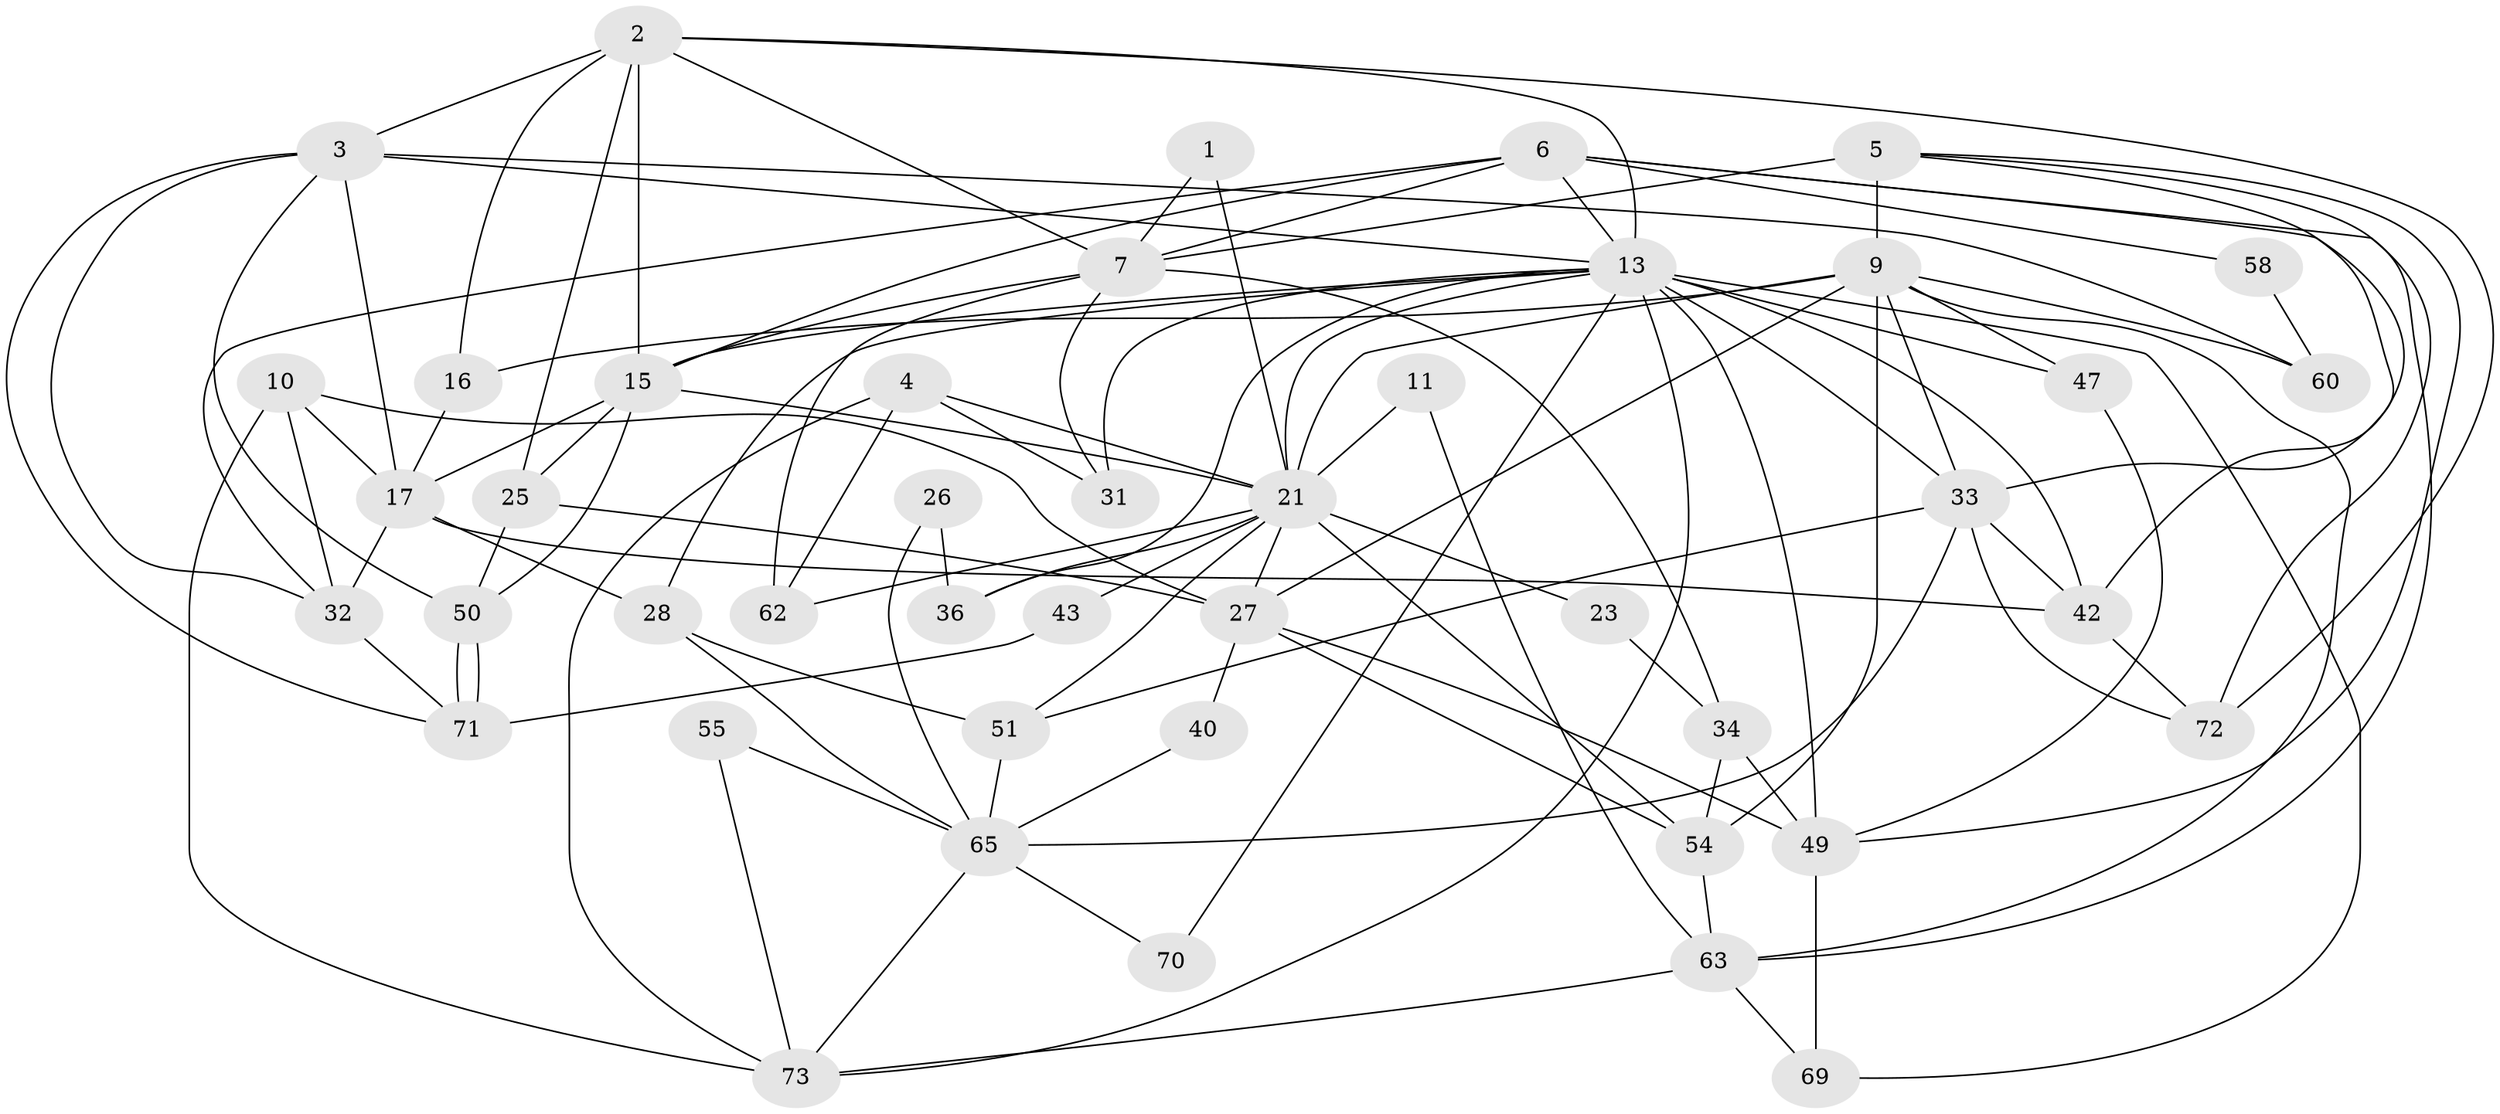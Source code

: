 // original degree distribution, {2: 0.21621621621621623, 6: 0.17567567567567569, 5: 0.16216216216216217, 3: 0.22972972972972974, 4: 0.17567567567567569, 7: 0.013513513513513514, 8: 0.02702702702702703}
// Generated by graph-tools (version 1.1) at 2025/18/03/04/25 18:18:35]
// undirected, 44 vertices, 109 edges
graph export_dot {
graph [start="1"]
  node [color=gray90,style=filled];
  1;
  2 [super="+19"];
  3 [super="+12+8"];
  4 [super="+24"];
  5 [super="+18"];
  6 [super="+59"];
  7 [super="+20"];
  9 [super="+44+67+14"];
  10;
  11;
  13 [super="+61+38"];
  15 [super="+29"];
  16;
  17 [super="+37"];
  21 [super="+41+45"];
  23;
  25 [super="+57"];
  26;
  27 [super="+46"];
  28;
  31;
  32 [super="+35"];
  33 [super="+39"];
  34;
  36;
  40;
  42 [super="+48"];
  43;
  47 [super="+56"];
  49 [super="+52"];
  50;
  51;
  54;
  55;
  58;
  60;
  62;
  63;
  65 [super="+68"];
  69;
  70;
  71;
  72;
  73;
  1 -- 21;
  1 -- 7;
  2 -- 72;
  2 -- 3;
  2 -- 15;
  2 -- 25;
  2 -- 16;
  2 -- 7;
  2 -- 13;
  3 -- 32;
  3 -- 50;
  3 -- 17;
  3 -- 60;
  3 -- 71;
  3 -- 13;
  4 -- 73;
  4 -- 62;
  4 -- 31;
  4 -- 21;
  5 -- 7 [weight=3];
  5 -- 49;
  5 -- 72;
  5 -- 9 [weight=2];
  5 -- 33;
  6 -- 7;
  6 -- 63;
  6 -- 58;
  6 -- 32;
  6 -- 15;
  6 -- 42;
  6 -- 13;
  7 -- 34;
  7 -- 31;
  7 -- 62;
  7 -- 15;
  9 -- 16;
  9 -- 60;
  9 -- 21 [weight=2];
  9 -- 54;
  9 -- 47;
  9 -- 33;
  9 -- 27;
  9 -- 63;
  10 -- 73;
  10 -- 27;
  10 -- 32;
  10 -- 17;
  11 -- 63;
  11 -- 21;
  13 -- 31;
  13 -- 28;
  13 -- 69;
  13 -- 15;
  13 -- 49;
  13 -- 70;
  13 -- 73;
  13 -- 42 [weight=2];
  13 -- 47;
  13 -- 33;
  13 -- 36;
  13 -- 21;
  15 -- 50;
  15 -- 21;
  15 -- 25;
  15 -- 17;
  16 -- 17 [weight=2];
  17 -- 32;
  17 -- 28;
  17 -- 42;
  21 -- 51;
  21 -- 54;
  21 -- 62;
  21 -- 36;
  21 -- 23;
  21 -- 43;
  21 -- 27;
  23 -- 34;
  25 -- 50;
  25 -- 27;
  26 -- 36;
  26 -- 65;
  27 -- 40;
  27 -- 49 [weight=2];
  27 -- 54;
  28 -- 51;
  28 -- 65;
  32 -- 71;
  33 -- 51;
  33 -- 72;
  33 -- 42;
  33 -- 65;
  34 -- 54;
  34 -- 49;
  40 -- 65;
  42 -- 72;
  43 -- 71;
  47 -- 49;
  49 -- 69;
  50 -- 71;
  50 -- 71;
  51 -- 65;
  54 -- 63;
  55 -- 73;
  55 -- 65;
  58 -- 60;
  63 -- 69;
  63 -- 73;
  65 -- 73;
  65 -- 70;
}
